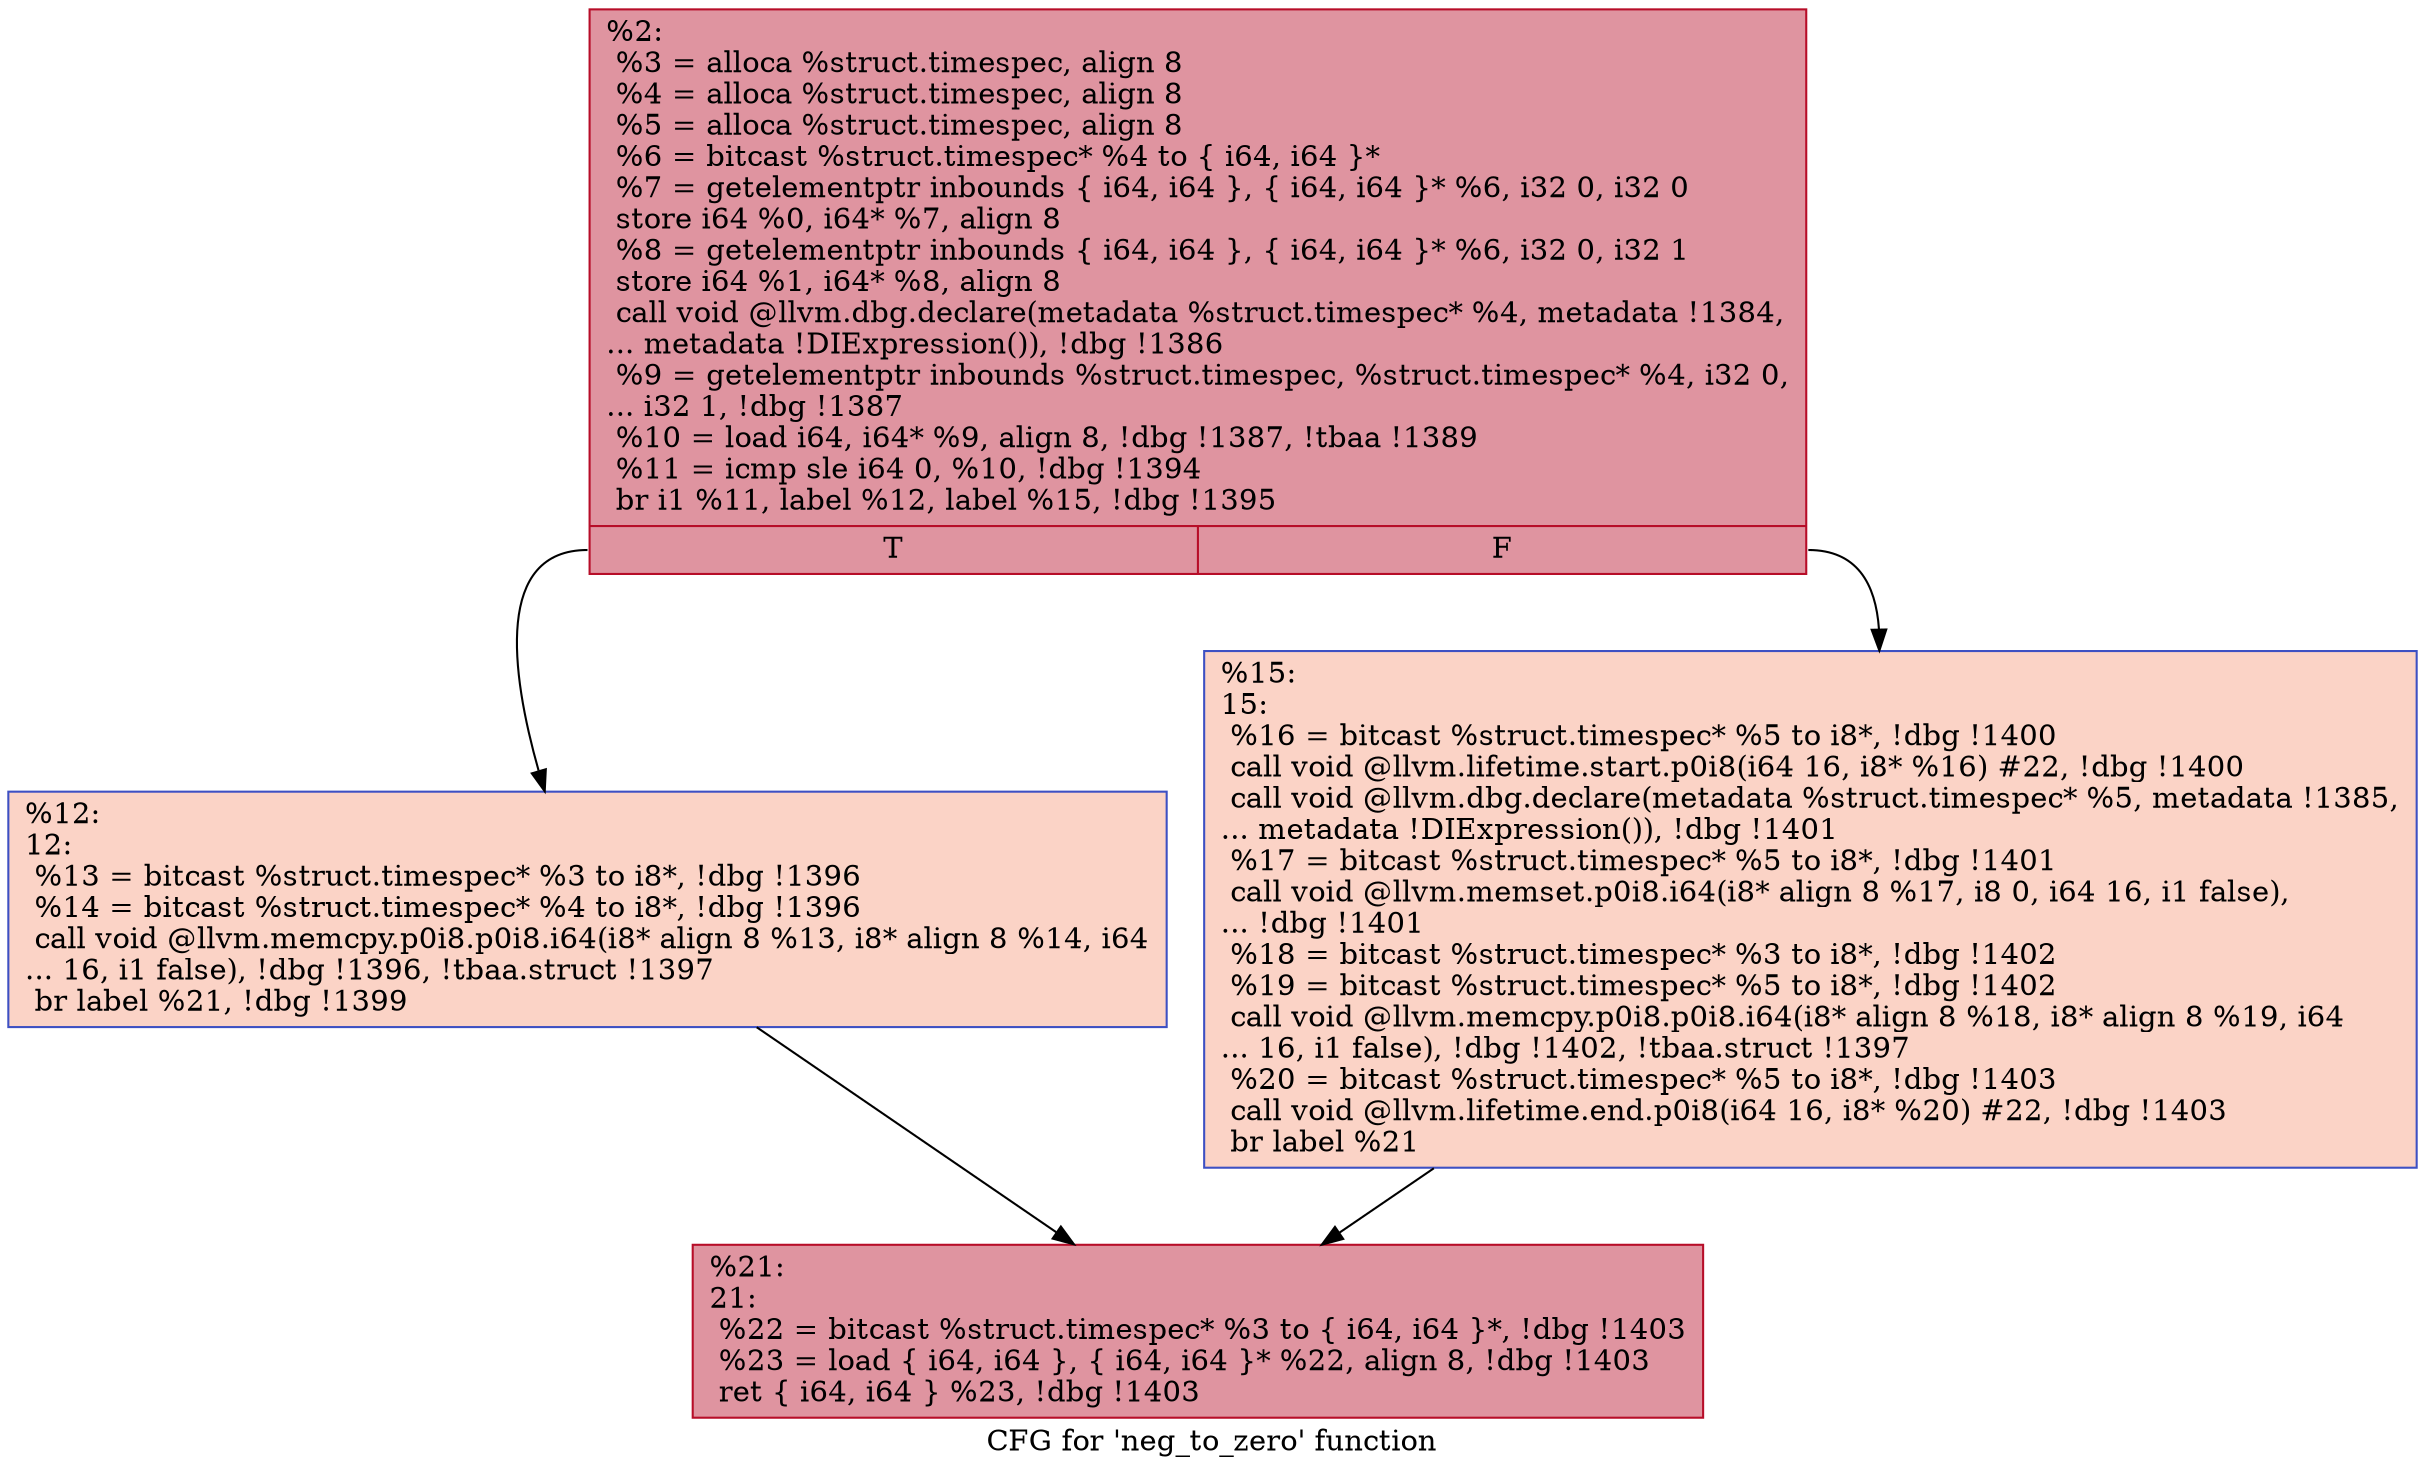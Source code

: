 digraph "CFG for 'neg_to_zero' function" {
	label="CFG for 'neg_to_zero' function";

	Node0x1653290 [shape=record,color="#b70d28ff", style=filled, fillcolor="#b70d2870",label="{%2:\l  %3 = alloca %struct.timespec, align 8\l  %4 = alloca %struct.timespec, align 8\l  %5 = alloca %struct.timespec, align 8\l  %6 = bitcast %struct.timespec* %4 to \{ i64, i64 \}*\l  %7 = getelementptr inbounds \{ i64, i64 \}, \{ i64, i64 \}* %6, i32 0, i32 0\l  store i64 %0, i64* %7, align 8\l  %8 = getelementptr inbounds \{ i64, i64 \}, \{ i64, i64 \}* %6, i32 0, i32 1\l  store i64 %1, i64* %8, align 8\l  call void @llvm.dbg.declare(metadata %struct.timespec* %4, metadata !1384,\l... metadata !DIExpression()), !dbg !1386\l  %9 = getelementptr inbounds %struct.timespec, %struct.timespec* %4, i32 0,\l... i32 1, !dbg !1387\l  %10 = load i64, i64* %9, align 8, !dbg !1387, !tbaa !1389\l  %11 = icmp sle i64 0, %10, !dbg !1394\l  br i1 %11, label %12, label %15, !dbg !1395\l|{<s0>T|<s1>F}}"];
	Node0x1653290:s0 -> Node0x1655d70;
	Node0x1653290:s1 -> Node0x1655dc0;
	Node0x1655d70 [shape=record,color="#3d50c3ff", style=filled, fillcolor="#f59c7d70",label="{%12:\l12:                                               \l  %13 = bitcast %struct.timespec* %3 to i8*, !dbg !1396\l  %14 = bitcast %struct.timespec* %4 to i8*, !dbg !1396\l  call void @llvm.memcpy.p0i8.p0i8.i64(i8* align 8 %13, i8* align 8 %14, i64\l... 16, i1 false), !dbg !1396, !tbaa.struct !1397\l  br label %21, !dbg !1399\l}"];
	Node0x1655d70 -> Node0x1655e10;
	Node0x1655dc0 [shape=record,color="#3d50c3ff", style=filled, fillcolor="#f59c7d70",label="{%15:\l15:                                               \l  %16 = bitcast %struct.timespec* %5 to i8*, !dbg !1400\l  call void @llvm.lifetime.start.p0i8(i64 16, i8* %16) #22, !dbg !1400\l  call void @llvm.dbg.declare(metadata %struct.timespec* %5, metadata !1385,\l... metadata !DIExpression()), !dbg !1401\l  %17 = bitcast %struct.timespec* %5 to i8*, !dbg !1401\l  call void @llvm.memset.p0i8.i64(i8* align 8 %17, i8 0, i64 16, i1 false),\l... !dbg !1401\l  %18 = bitcast %struct.timespec* %3 to i8*, !dbg !1402\l  %19 = bitcast %struct.timespec* %5 to i8*, !dbg !1402\l  call void @llvm.memcpy.p0i8.p0i8.i64(i8* align 8 %18, i8* align 8 %19, i64\l... 16, i1 false), !dbg !1402, !tbaa.struct !1397\l  %20 = bitcast %struct.timespec* %5 to i8*, !dbg !1403\l  call void @llvm.lifetime.end.p0i8(i64 16, i8* %20) #22, !dbg !1403\l  br label %21\l}"];
	Node0x1655dc0 -> Node0x1655e10;
	Node0x1655e10 [shape=record,color="#b70d28ff", style=filled, fillcolor="#b70d2870",label="{%21:\l21:                                               \l  %22 = bitcast %struct.timespec* %3 to \{ i64, i64 \}*, !dbg !1403\l  %23 = load \{ i64, i64 \}, \{ i64, i64 \}* %22, align 8, !dbg !1403\l  ret \{ i64, i64 \} %23, !dbg !1403\l}"];
}
